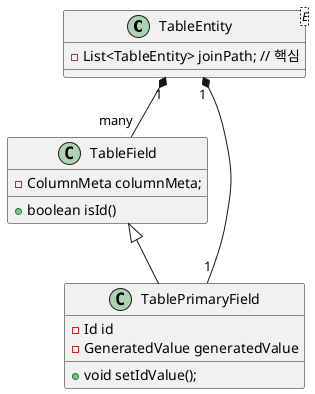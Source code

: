 @startuml

class TableEntity<E> {
    - List<TableEntity> joinPath; // 핵심
}

class TableField {
    - ColumnMeta columnMeta;

    + boolean isId()
}

class TablePrimaryField extends TableField {
    - Id id
    - GeneratedValue generatedValue
    + void setIdValue();
}

TableEntity "1" *-- "1" TablePrimaryField
TableEntity "1" *-- "many" TableField

@enduml
